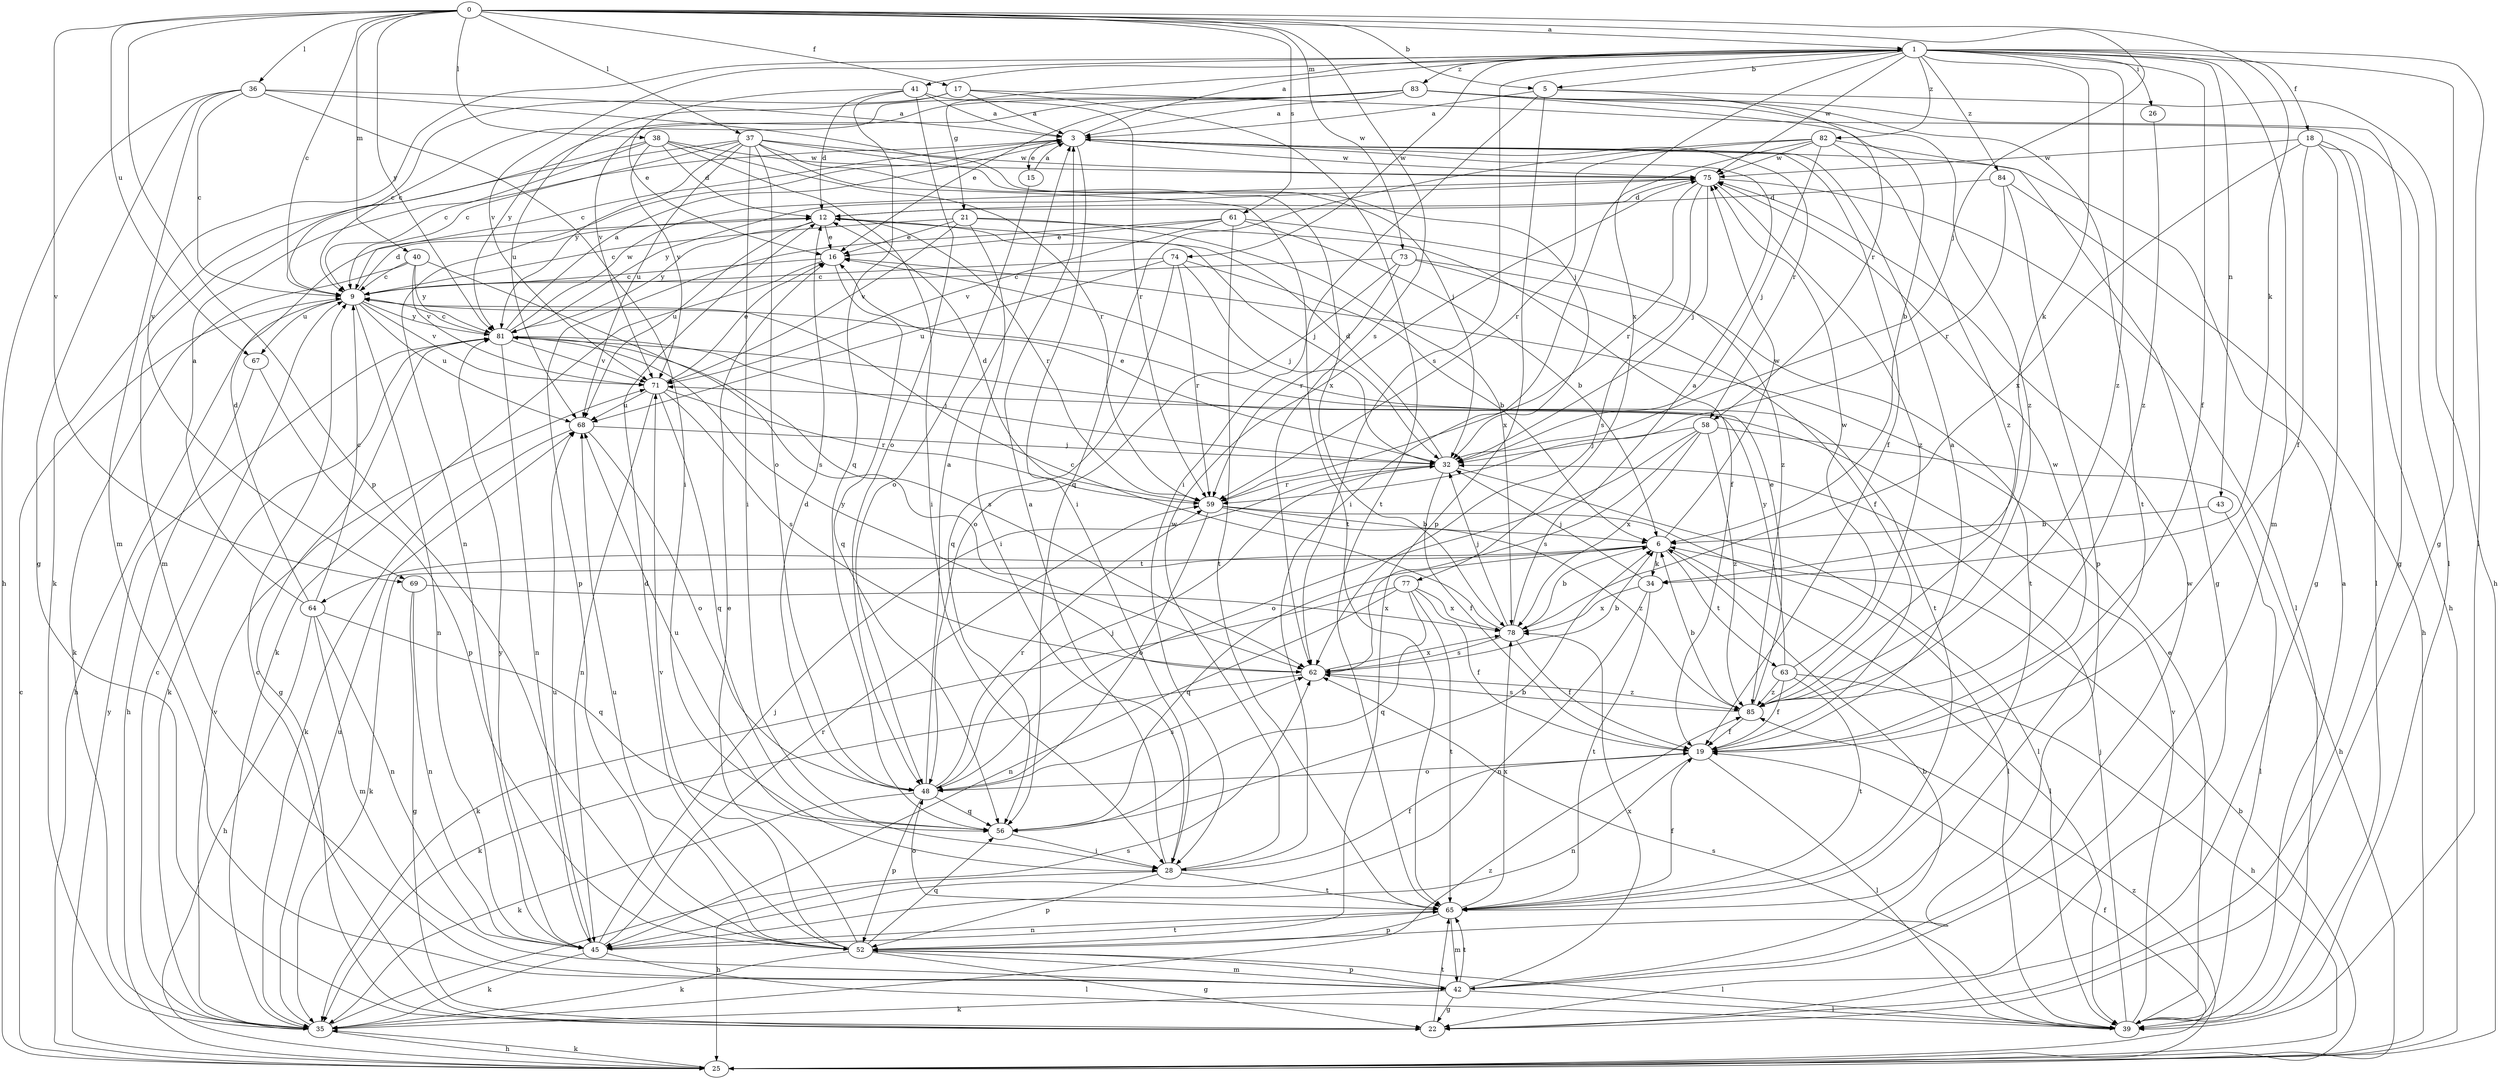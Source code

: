 strict digraph  {
0;
1;
3;
5;
6;
9;
12;
15;
16;
17;
18;
19;
21;
22;
25;
26;
28;
32;
34;
35;
36;
37;
38;
39;
40;
41;
42;
43;
45;
48;
52;
56;
58;
59;
61;
62;
63;
64;
65;
67;
68;
69;
71;
73;
74;
75;
77;
78;
81;
82;
83;
84;
85;
0 -> 1  [label=a];
0 -> 5  [label=b];
0 -> 9  [label=c];
0 -> 17  [label=f];
0 -> 32  [label=j];
0 -> 34  [label=k];
0 -> 36  [label=l];
0 -> 37  [label=l];
0 -> 38  [label=l];
0 -> 40  [label=m];
0 -> 52  [label=p];
0 -> 61  [label=s];
0 -> 62  [label=s];
0 -> 67  [label=u];
0 -> 69  [label=v];
0 -> 73  [label=w];
0 -> 81  [label=y];
1 -> 5  [label=b];
1 -> 18  [label=f];
1 -> 19  [label=f];
1 -> 21  [label=g];
1 -> 22  [label=g];
1 -> 26  [label=i];
1 -> 34  [label=k];
1 -> 39  [label=l];
1 -> 41  [label=m];
1 -> 42  [label=m];
1 -> 43  [label=n];
1 -> 62  [label=s];
1 -> 69  [label=v];
1 -> 71  [label=v];
1 -> 74  [label=w];
1 -> 75  [label=w];
1 -> 77  [label=x];
1 -> 82  [label=z];
1 -> 83  [label=z];
1 -> 84  [label=z];
1 -> 85  [label=z];
3 -> 1  [label=a];
3 -> 9  [label=c];
3 -> 15  [label=e];
3 -> 19  [label=f];
3 -> 28  [label=i];
3 -> 45  [label=n];
3 -> 58  [label=r];
3 -> 75  [label=w];
5 -> 3  [label=a];
5 -> 25  [label=h];
5 -> 28  [label=i];
5 -> 52  [label=p];
5 -> 58  [label=r];
6 -> 34  [label=k];
6 -> 35  [label=k];
6 -> 39  [label=l];
6 -> 56  [label=q];
6 -> 63  [label=t];
6 -> 64  [label=t];
6 -> 75  [label=w];
9 -> 12  [label=d];
9 -> 25  [label=h];
9 -> 45  [label=n];
9 -> 65  [label=t];
9 -> 67  [label=u];
9 -> 68  [label=u];
9 -> 71  [label=v];
9 -> 81  [label=y];
12 -> 16  [label=e];
12 -> 32  [label=j];
12 -> 59  [label=r];
12 -> 68  [label=u];
12 -> 81  [label=y];
15 -> 3  [label=a];
15 -> 48  [label=o];
16 -> 9  [label=c];
16 -> 35  [label=k];
16 -> 56  [label=q];
17 -> 3  [label=a];
17 -> 9  [label=c];
17 -> 39  [label=l];
17 -> 65  [label=t];
17 -> 68  [label=u];
18 -> 19  [label=f];
18 -> 22  [label=g];
18 -> 25  [label=h];
18 -> 39  [label=l];
18 -> 75  [label=w];
18 -> 78  [label=x];
19 -> 3  [label=a];
19 -> 39  [label=l];
19 -> 45  [label=n];
19 -> 48  [label=o];
19 -> 75  [label=w];
21 -> 9  [label=c];
21 -> 16  [label=e];
21 -> 19  [label=f];
21 -> 28  [label=i];
21 -> 71  [label=v];
21 -> 78  [label=x];
22 -> 9  [label=c];
22 -> 65  [label=t];
25 -> 6  [label=b];
25 -> 9  [label=c];
25 -> 19  [label=f];
25 -> 35  [label=k];
25 -> 81  [label=y];
25 -> 85  [label=z];
26 -> 85  [label=z];
28 -> 3  [label=a];
28 -> 19  [label=f];
28 -> 25  [label=h];
28 -> 52  [label=p];
28 -> 65  [label=t];
28 -> 75  [label=w];
32 -> 12  [label=d];
32 -> 16  [label=e];
32 -> 19  [label=f];
32 -> 39  [label=l];
32 -> 59  [label=r];
34 -> 32  [label=j];
34 -> 45  [label=n];
34 -> 65  [label=t];
34 -> 78  [label=x];
35 -> 9  [label=c];
35 -> 25  [label=h];
35 -> 62  [label=s];
35 -> 68  [label=u];
35 -> 71  [label=v];
35 -> 85  [label=z];
36 -> 3  [label=a];
36 -> 9  [label=c];
36 -> 22  [label=g];
36 -> 25  [label=h];
36 -> 28  [label=i];
36 -> 32  [label=j];
36 -> 42  [label=m];
37 -> 9  [label=c];
37 -> 28  [label=i];
37 -> 32  [label=j];
37 -> 35  [label=k];
37 -> 48  [label=o];
37 -> 65  [label=t];
37 -> 68  [label=u];
37 -> 75  [label=w];
37 -> 78  [label=x];
37 -> 81  [label=y];
38 -> 9  [label=c];
38 -> 12  [label=d];
38 -> 28  [label=i];
38 -> 42  [label=m];
38 -> 59  [label=r];
38 -> 71  [label=v];
38 -> 75  [label=w];
39 -> 3  [label=a];
39 -> 16  [label=e];
39 -> 32  [label=j];
39 -> 62  [label=s];
39 -> 71  [label=v];
40 -> 9  [label=c];
40 -> 35  [label=k];
40 -> 62  [label=s];
40 -> 71  [label=v];
40 -> 81  [label=y];
41 -> 3  [label=a];
41 -> 12  [label=d];
41 -> 16  [label=e];
41 -> 48  [label=o];
41 -> 56  [label=q];
41 -> 59  [label=r];
42 -> 6  [label=b];
42 -> 22  [label=g];
42 -> 35  [label=k];
42 -> 39  [label=l];
42 -> 52  [label=p];
42 -> 65  [label=t];
42 -> 75  [label=w];
42 -> 78  [label=x];
43 -> 6  [label=b];
43 -> 39  [label=l];
45 -> 32  [label=j];
45 -> 35  [label=k];
45 -> 39  [label=l];
45 -> 59  [label=r];
45 -> 65  [label=t];
45 -> 68  [label=u];
45 -> 81  [label=y];
48 -> 3  [label=a];
48 -> 12  [label=d];
48 -> 32  [label=j];
48 -> 35  [label=k];
48 -> 52  [label=p];
48 -> 56  [label=q];
48 -> 59  [label=r];
48 -> 62  [label=s];
52 -> 12  [label=d];
52 -> 16  [label=e];
52 -> 22  [label=g];
52 -> 35  [label=k];
52 -> 39  [label=l];
52 -> 42  [label=m];
52 -> 56  [label=q];
52 -> 68  [label=u];
52 -> 71  [label=v];
56 -> 6  [label=b];
56 -> 28  [label=i];
56 -> 68  [label=u];
58 -> 25  [label=h];
58 -> 32  [label=j];
58 -> 48  [label=o];
58 -> 62  [label=s];
58 -> 78  [label=x];
58 -> 85  [label=z];
59 -> 6  [label=b];
59 -> 12  [label=d];
59 -> 39  [label=l];
59 -> 48  [label=o];
59 -> 85  [label=z];
61 -> 6  [label=b];
61 -> 16  [label=e];
61 -> 52  [label=p];
61 -> 65  [label=t];
61 -> 71  [label=v];
61 -> 85  [label=z];
62 -> 6  [label=b];
62 -> 35  [label=k];
62 -> 78  [label=x];
62 -> 81  [label=y];
62 -> 85  [label=z];
63 -> 19  [label=f];
63 -> 25  [label=h];
63 -> 65  [label=t];
63 -> 75  [label=w];
63 -> 81  [label=y];
63 -> 85  [label=z];
64 -> 3  [label=a];
64 -> 9  [label=c];
64 -> 12  [label=d];
64 -> 25  [label=h];
64 -> 42  [label=m];
64 -> 45  [label=n];
64 -> 56  [label=q];
65 -> 19  [label=f];
65 -> 42  [label=m];
65 -> 45  [label=n];
65 -> 48  [label=o];
65 -> 52  [label=p];
65 -> 78  [label=x];
67 -> 25  [label=h];
67 -> 52  [label=p];
68 -> 32  [label=j];
68 -> 35  [label=k];
68 -> 48  [label=o];
69 -> 22  [label=g];
69 -> 45  [label=n];
69 -> 78  [label=x];
71 -> 16  [label=e];
71 -> 45  [label=n];
71 -> 56  [label=q];
71 -> 59  [label=r];
71 -> 62  [label=s];
71 -> 68  [label=u];
73 -> 9  [label=c];
73 -> 19  [label=f];
73 -> 48  [label=o];
73 -> 59  [label=r];
73 -> 65  [label=t];
74 -> 6  [label=b];
74 -> 9  [label=c];
74 -> 32  [label=j];
74 -> 56  [label=q];
74 -> 59  [label=r];
74 -> 68  [label=u];
75 -> 12  [label=d];
75 -> 32  [label=j];
75 -> 39  [label=l];
75 -> 59  [label=r];
75 -> 62  [label=s];
75 -> 81  [label=y];
75 -> 85  [label=z];
77 -> 19  [label=f];
77 -> 35  [label=k];
77 -> 45  [label=n];
77 -> 56  [label=q];
77 -> 65  [label=t];
77 -> 78  [label=x];
78 -> 3  [label=a];
78 -> 6  [label=b];
78 -> 9  [label=c];
78 -> 19  [label=f];
78 -> 32  [label=j];
78 -> 62  [label=s];
81 -> 3  [label=a];
81 -> 9  [label=c];
81 -> 22  [label=g];
81 -> 32  [label=j];
81 -> 35  [label=k];
81 -> 45  [label=n];
81 -> 62  [label=s];
81 -> 71  [label=v];
81 -> 75  [label=w];
82 -> 22  [label=g];
82 -> 28  [label=i];
82 -> 32  [label=j];
82 -> 56  [label=q];
82 -> 59  [label=r];
82 -> 75  [label=w];
82 -> 85  [label=z];
83 -> 3  [label=a];
83 -> 6  [label=b];
83 -> 9  [label=c];
83 -> 16  [label=e];
83 -> 22  [label=g];
83 -> 65  [label=t];
83 -> 71  [label=v];
83 -> 81  [label=y];
83 -> 85  [label=z];
84 -> 12  [label=d];
84 -> 25  [label=h];
84 -> 52  [label=p];
84 -> 59  [label=r];
85 -> 6  [label=b];
85 -> 16  [label=e];
85 -> 19  [label=f];
85 -> 62  [label=s];
}
